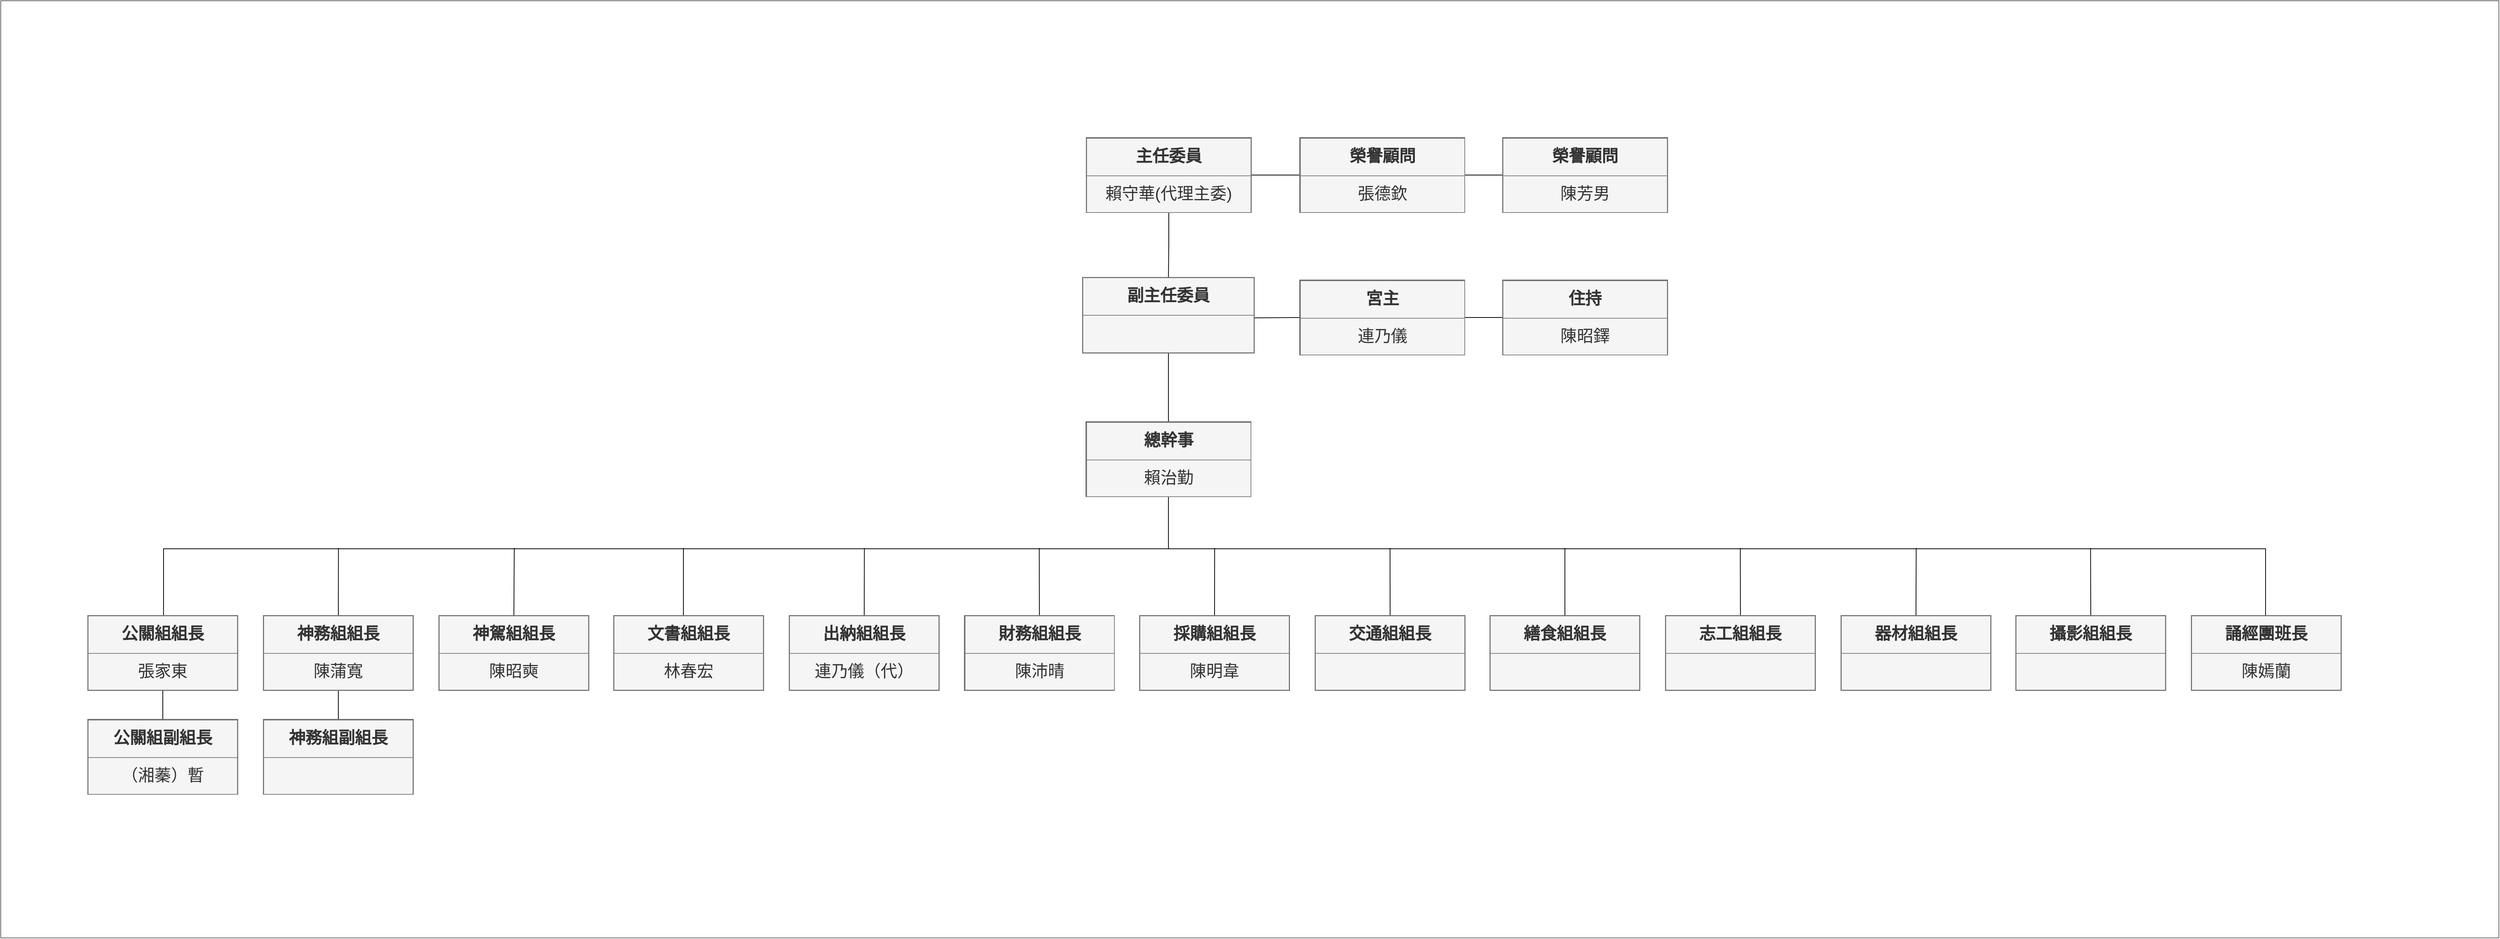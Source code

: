 <mxfile version="10.7.0" type="github"><diagram name="Page-1" id="b98fa263-6416-c6ec-5b7d-78bf54ef71d0"><mxGraphModel dx="5793.5" dy="3543" grid="1" gridSize="10" guides="1" tooltips="1" connect="1" arrows="1" fold="1" page="1" pageScale="1.5" pageWidth="1169" pageHeight="826" background="#ffffff" math="0" shadow="0"><root><mxCell id="0" style=";html=1;"/><mxCell id="1" style=";html=1;" parent="0"/><mxCell id="AvJd5Pj_C6RKvI8IBWGH-46" style="edgeStyle=orthogonalEdgeStyle;rounded=0;orthogonalLoop=1;jettySize=auto;html=1;exitX=0.5;exitY=1;exitDx=0;exitDy=0;entryX=0.5;entryY=0;entryDx=0;entryDy=0;endArrow=none;endFill=0;fontSize=22;" edge="1" parent="1" source="AvJd5Pj_C6RKvI8IBWGH-23" target="AvJd5Pj_C6RKvI8IBWGH-40"><mxGeometry relative="1" as="geometry"><Array as="points"><mxPoint x="887" y="391"/><mxPoint x="2349" y="391"/><mxPoint x="2349" y="481"/></Array></mxGeometry></mxCell><mxCell id="303ed1de8c2c98b4-77" style="edgeStyle=orthogonalEdgeStyle;html=1;startSize=6;endFill=0;endSize=6;strokeWidth=1;fontSize=22;rounded=0;endArrow=none;entryX=0.5;entryY=0;entryDx=0;entryDy=0;" parent="1" source="AvJd5Pj_C6RKvI8IBWGH-16" target="AvJd5Pj_C6RKvI8IBWGH-15" edge="1"><mxGeometry relative="1" as="geometry"><mxPoint x="887.529" y="-50.5" as="sourcePoint"/><mxPoint x="886.941" y="24.5" as="targetPoint"/></mxGeometry></mxCell><mxCell id="303ed1de8c2c98b4-79" style="edgeStyle=orthogonalEdgeStyle;html=1;startSize=6;endFill=0;endSize=6;strokeWidth=1;fontSize=22;rounded=0;endArrow=none;" parent="1" source="AvJd5Pj_C6RKvI8IBWGH-15" target="AvJd5Pj_C6RKvI8IBWGH-23" edge="1"><mxGeometry relative="1" as="geometry"><mxPoint x="890" y="330.5" as="sourcePoint"/><mxPoint x="886" y="230.5" as="targetPoint"/></mxGeometry></mxCell><mxCell id="303ed1de8c2c98b4-82" style="edgeStyle=orthogonalEdgeStyle;html=1;startSize=6;endFill=0;endSize=6;strokeWidth=1;fontSize=22;rounded=0;endArrow=none;exitX=0.5;exitY=1;exitDx=0;exitDy=0;entryX=0.5;entryY=0;entryDx=0;entryDy=0;" parent="1" source="AvJd5Pj_C6RKvI8IBWGH-23" target="AvJd5Pj_C6RKvI8IBWGH-69" edge="1"><mxGeometry relative="1" as="geometry"><Array as="points"><mxPoint x="887" y="391"/><mxPoint x="-453" y="391"/></Array><mxPoint x="892.5" y="313.5" as="sourcePoint"/><mxPoint x="138" y="490" as="targetPoint"/></mxGeometry></mxCell><mxCell id="AvJd5Pj_C6RKvI8IBWGH-6" value="" style="endArrow=none;html=1;entryX=0;entryY=0.5;entryDx=0;entryDy=0;fontSize=22;" edge="1" parent="1" target="AvJd5Pj_C6RKvI8IBWGH-17"><mxGeometry width="50" height="50" relative="1" as="geometry"><mxPoint x="998" y="83" as="sourcePoint"/><mxPoint x="1054.647" y="83.412" as="targetPoint"/></mxGeometry></mxCell><mxCell id="AvJd5Pj_C6RKvI8IBWGH-8" value="" style="endArrow=none;html=1;entryX=0;entryY=0.5;entryDx=0;entryDy=0;exitX=1;exitY=0.5;exitDx=0;exitDy=0;fontSize=22;" edge="1" parent="1" source="AvJd5Pj_C6RKvI8IBWGH-17" target="AvJd5Pj_C6RKvI8IBWGH-21"><mxGeometry width="50" height="50" relative="1" as="geometry"><mxPoint x="1292" y="82.5" as="sourcePoint"/><mxPoint x="1325.059" y="81.912" as="targetPoint"/></mxGeometry></mxCell><mxCell id="AvJd5Pj_C6RKvI8IBWGH-15" value="&lt;table border=&quot;1&quot; width=&quot;100%&quot; cellpadding=&quot;4&quot; style=&quot;width: 100% ; height: 100% ; border-collapse: collapse ; font-size: 22px&quot;&gt;&lt;tbody style=&quot;font-size: 22px&quot;&gt;&lt;tr style=&quot;font-size: 22px&quot;&gt;&lt;th align=&quot;center&quot; style=&quot;font-size: 22px&quot;&gt;&lt;b style=&quot;font-size: 22px&quot;&gt;&lt;font style=&quot;font-size: 22px&quot;&gt;副主任委員&lt;/font&gt;&lt;/b&gt;&lt;/th&gt;&lt;/tr&gt;&lt;tr style=&quot;font-size: 22px&quot;&gt;&lt;td align=&quot;center&quot; style=&quot;font-size: 22px&quot;&gt;&lt;font style=&quot;font-size: 22px&quot;&gt;&lt;br style=&quot;font-size: 22px&quot;&gt;&lt;/font&gt;&lt;/td&gt;&lt;/tr&gt;&lt;/tbody&gt;&lt;/table&gt;&lt;br style=&quot;font-size: 22px&quot;&gt;" style="text;html=1;overflow=fill;rounded=0;fillColor=#f5f5f5;strokeColor=#666666;fontColor=#333333;fontSize=22;" vertex="1" parent="1"><mxGeometry x="772" y="29" width="229" height="101" as="geometry"/></mxCell><mxCell id="AvJd5Pj_C6RKvI8IBWGH-52" style="rounded=0;orthogonalLoop=1;jettySize=auto;html=1;exitX=1;exitY=0.5;exitDx=0;exitDy=0;entryX=0;entryY=0.5;entryDx=0;entryDy=0;endArrow=none;endFill=0;fontSize=22;" edge="1" parent="1" source="AvJd5Pj_C6RKvI8IBWGH-16" target="AvJd5Pj_C6RKvI8IBWGH-49"><mxGeometry relative="1" as="geometry"/></mxCell><mxCell id="AvJd5Pj_C6RKvI8IBWGH-16" value="&lt;table border=&quot;1&quot; width=&quot;100%&quot; cellpadding=&quot;4&quot; style=&quot;width: 100% ; height: 100% ; border-collapse: collapse ; font-size: 22px&quot;&gt;&lt;tbody style=&quot;font-size: 22px&quot;&gt;&lt;tr style=&quot;font-size: 22px&quot;&gt;&lt;th align=&quot;center&quot; style=&quot;font-size: 22px&quot;&gt;&lt;b style=&quot;font-size: 22px&quot;&gt;&lt;font style=&quot;font-size: 22px&quot;&gt;主任委員&lt;/font&gt;&lt;/b&gt;&lt;/th&gt;&lt;/tr&gt;&lt;tr style=&quot;font-size: 22px&quot;&gt;&lt;td align=&quot;center&quot; style=&quot;font-size: 22px&quot;&gt;&lt;font style=&quot;font-size: 22px&quot;&gt;賴守華(代理主委)&lt;/font&gt;&lt;/td&gt;&lt;/tr&gt;&lt;/tbody&gt;&lt;/table&gt;&lt;br style=&quot;font-size: 22px&quot;&gt;" style="text;html=1;overflow=fill;rounded=0;fillColor=#f5f5f5;strokeColor=#666666;fontColor=#333333;fontSize=22;" vertex="1" parent="1"><mxGeometry x="777" y="-157.5" width="220" height="100" as="geometry"/></mxCell><mxCell id="AvJd5Pj_C6RKvI8IBWGH-17" value="&lt;table border=&quot;1&quot; width=&quot;100%&quot; cellpadding=&quot;4&quot; style=&quot;width: 100%; height: 100%; border-collapse: collapse; font-size: 22px;&quot;&gt;&lt;tbody style=&quot;font-size: 22px;&quot;&gt;&lt;tr style=&quot;font-size: 22px;&quot;&gt;&lt;th align=&quot;center&quot; style=&quot;font-size: 22px;&quot;&gt;&lt;b style=&quot;font-size: 22px;&quot;&gt;&lt;font style=&quot;font-size: 22px&quot;&gt;宮主&lt;/font&gt;&lt;/b&gt;&lt;/th&gt;&lt;/tr&gt;&lt;tr style=&quot;font-size: 22px;&quot;&gt;&lt;td align=&quot;center&quot; style=&quot;font-size: 22px;&quot;&gt;連乃儀&lt;br style=&quot;font-size: 22px;&quot;&gt;&lt;/td&gt;&lt;/tr&gt;&lt;/tbody&gt;&lt;/table&gt;&lt;br style=&quot;font-size: 22px;&quot;&gt;" style="text;html=1;overflow=fill;rounded=0;fillColor=#f5f5f5;strokeColor=#666666;fontColor=#333333;fontSize=22;" vertex="1" parent="1"><mxGeometry x="1061.5" y="32.5" width="220" height="100" as="geometry"/></mxCell><mxCell id="AvJd5Pj_C6RKvI8IBWGH-21" value="&lt;table border=&quot;1&quot; width=&quot;100%&quot; cellpadding=&quot;4&quot; style=&quot;width: 100%; height: 100%; border-collapse: collapse; font-size: 22px;&quot;&gt;&lt;tbody style=&quot;font-size: 22px;&quot;&gt;&lt;tr style=&quot;font-size: 22px;&quot;&gt;&lt;th align=&quot;center&quot; style=&quot;font-size: 22px;&quot;&gt;&lt;b style=&quot;font-size: 22px;&quot;&gt;&lt;font style=&quot;font-size: 22px&quot;&gt;住持&lt;/font&gt;&lt;/b&gt;&lt;/th&gt;&lt;/tr&gt;&lt;tr style=&quot;font-size: 22px;&quot;&gt;&lt;td align=&quot;center&quot; style=&quot;font-size: 22px;&quot;&gt;&lt;font style=&quot;font-size: 22px;&quot;&gt;陳昭鐸&lt;/font&gt;&lt;br style=&quot;font-size: 22px;&quot;&gt;&lt;/td&gt;&lt;/tr&gt;&lt;/tbody&gt;&lt;/table&gt;&lt;br style=&quot;font-size: 22px;&quot;&gt;" style="text;html=1;overflow=fill;rounded=0;fillColor=#f5f5f5;strokeColor=#666666;fontColor=#333333;fontSize=22;" vertex="1" parent="1"><mxGeometry x="1332" y="32.5" width="220" height="100" as="geometry"/></mxCell><mxCell id="AvJd5Pj_C6RKvI8IBWGH-23" value="&lt;table border=&quot;1&quot; width=&quot;100%&quot; cellpadding=&quot;4&quot; style=&quot;width: 100%; height: 100%; border-collapse: collapse; font-size: 22px;&quot;&gt;&lt;tbody style=&quot;font-size: 22px;&quot;&gt;&lt;tr style=&quot;font-size: 22px;&quot;&gt;&lt;th align=&quot;center&quot; style=&quot;font-size: 22px;&quot;&gt;&lt;font style=&quot;font-size: 22px&quot;&gt;總幹事&lt;/font&gt;&lt;/th&gt;&lt;/tr&gt;&lt;tr style=&quot;font-size: 22px;&quot;&gt;&lt;td align=&quot;center&quot; style=&quot;font-size: 22px;&quot;&gt;賴治勤&lt;br style=&quot;font-size: 22px;&quot;&gt;&lt;/td&gt;&lt;/tr&gt;&lt;/tbody&gt;&lt;/table&gt;&lt;br style=&quot;font-size: 22px;&quot;&gt;" style="text;html=1;overflow=fill;rounded=0;fillColor=#f5f5f5;strokeColor=#666666;fontColor=#333333;fontSize=22;" vertex="1" parent="1"><mxGeometry x="776.5" y="221.5" width="220" height="100" as="geometry"/></mxCell><mxCell id="AvJd5Pj_C6RKvI8IBWGH-70" style="edgeStyle=none;rounded=0;orthogonalLoop=1;jettySize=auto;html=1;exitX=0.5;exitY=0;exitDx=0;exitDy=0;endArrow=none;endFill=0;fontSize=22;" edge="1" parent="1" source="AvJd5Pj_C6RKvI8IBWGH-29"><mxGeometry relative="1" as="geometry"><mxPoint x="-219.833" y="390" as="targetPoint"/></mxGeometry></mxCell><mxCell id="AvJd5Pj_C6RKvI8IBWGH-72" style="rounded=0;orthogonalLoop=1;jettySize=auto;html=1;exitX=0.5;exitY=1;exitDx=0;exitDy=0;entryX=0.5;entryY=0;entryDx=0;entryDy=0;endArrow=none;endFill=0;fontSize=22;" edge="1" parent="1" source="AvJd5Pj_C6RKvI8IBWGH-29" target="AvJd5Pj_C6RKvI8IBWGH-68"><mxGeometry relative="1" as="geometry"/></mxCell><mxCell id="AvJd5Pj_C6RKvI8IBWGH-29" value="&lt;table border=&quot;1&quot; width=&quot;100%&quot; cellpadding=&quot;4&quot; style=&quot;width: 100% ; height: 100% ; border-collapse: collapse ; font-size: 22px&quot;&gt;&lt;tbody style=&quot;font-size: 22px&quot;&gt;&lt;tr style=&quot;font-size: 22px&quot;&gt;&lt;th align=&quot;center&quot; style=&quot;font-size: 22px&quot;&gt;&lt;font style=&quot;font-size: 22px&quot;&gt;神務組組長&lt;br&gt;&lt;/font&gt;&lt;/th&gt;&lt;/tr&gt;&lt;tr style=&quot;font-size: 22px&quot;&gt;&lt;td align=&quot;center&quot; style=&quot;font-size: 22px&quot;&gt;陳蒲寬&lt;br style=&quot;font-size: 22px&quot;&gt;&lt;/td&gt;&lt;/tr&gt;&lt;/tbody&gt;&lt;/table&gt;&lt;br style=&quot;font-size: 22px&quot;&gt;" style="text;html=1;overflow=fill;rounded=0;fillColor=#f5f5f5;strokeColor=#666666;fontColor=#333333;flipH=1;fontSize=22;" vertex="1" parent="1"><mxGeometry x="-320" y="480" width="200" height="100" as="geometry"/></mxCell><mxCell id="AvJd5Pj_C6RKvI8IBWGH-58" style="edgeStyle=none;rounded=0;orthogonalLoop=1;jettySize=auto;html=1;exitX=0.5;exitY=0;exitDx=0;exitDy=0;endArrow=none;endFill=0;fontSize=22;" edge="1" parent="1" source="AvJd5Pj_C6RKvI8IBWGH-30"><mxGeometry relative="1" as="geometry"><mxPoint x="14.5" y="390" as="targetPoint"/></mxGeometry></mxCell><mxCell id="AvJd5Pj_C6RKvI8IBWGH-30" value="&lt;table border=&quot;1&quot; width=&quot;100%&quot; cellpadding=&quot;4&quot; style=&quot;width: 100% ; height: 100% ; border-collapse: collapse ; font-size: 22px&quot;&gt;&lt;tbody style=&quot;font-size: 22px&quot;&gt;&lt;tr style=&quot;font-size: 22px&quot;&gt;&lt;th align=&quot;center&quot; style=&quot;font-size: 22px&quot;&gt;&lt;span&gt;神駕組&lt;/span&gt;組長&lt;span&gt;&lt;br&gt;&lt;/span&gt;&lt;/th&gt;&lt;/tr&gt;&lt;tr style=&quot;font-size: 22px&quot;&gt;&lt;td align=&quot;center&quot; style=&quot;font-size: 22px&quot;&gt;陳昭奭&lt;br style=&quot;font-size: 22px&quot;&gt;&lt;/td&gt;&lt;/tr&gt;&lt;/tbody&gt;&lt;/table&gt;&lt;br style=&quot;font-size: 22px&quot;&gt;" style="text;html=1;overflow=fill;rounded=0;fillColor=#f5f5f5;strokeColor=#666666;fontColor=#333333;flipH=1;fontSize=22;" vertex="1" parent="1"><mxGeometry x="-86" y="480" width="200" height="100" as="geometry"/></mxCell><mxCell id="AvJd5Pj_C6RKvI8IBWGH-59" style="edgeStyle=none;rounded=0;orthogonalLoop=1;jettySize=auto;html=1;endArrow=none;endFill=0;fontSize=22;" edge="1" parent="1"><mxGeometry relative="1" as="geometry"><mxPoint x="240" y="390" as="targetPoint"/><mxPoint x="240" y="480" as="sourcePoint"/></mxGeometry></mxCell><mxCell id="AvJd5Pj_C6RKvI8IBWGH-31" value="&lt;table border=&quot;1&quot; width=&quot;100%&quot; cellpadding=&quot;4&quot; style=&quot;width: 100% ; height: 100% ; border-collapse: collapse ; font-size: 22px&quot;&gt;&lt;tbody style=&quot;font-size: 22px&quot;&gt;&lt;tr style=&quot;font-size: 22px&quot;&gt;&lt;th align=&quot;center&quot; style=&quot;font-size: 22px&quot;&gt;&lt;font style=&quot;font-size: 22px&quot;&gt;文書組組長&lt;br&gt;&lt;/font&gt;&lt;/th&gt;&lt;/tr&gt;&lt;tr style=&quot;font-size: 22px&quot;&gt;&lt;td align=&quot;center&quot; style=&quot;font-size: 22px&quot;&gt;林春宏&lt;br style=&quot;font-size: 22px&quot;&gt;&lt;/td&gt;&lt;/tr&gt;&lt;/tbody&gt;&lt;/table&gt;&lt;br style=&quot;font-size: 22px&quot;&gt;" style="text;html=1;overflow=fill;rounded=0;fillColor=#f5f5f5;strokeColor=#666666;fontColor=#333333;flipH=1;fontSize=22;" vertex="1" parent="1"><mxGeometry x="147" y="480" width="200" height="100" as="geometry"/></mxCell><mxCell id="AvJd5Pj_C6RKvI8IBWGH-60" style="edgeStyle=none;rounded=0;orthogonalLoop=1;jettySize=auto;html=1;exitX=0.5;exitY=0;exitDx=0;exitDy=0;endArrow=none;endFill=0;fontSize=22;" edge="1" parent="1" source="AvJd5Pj_C6RKvI8IBWGH-32"><mxGeometry relative="1" as="geometry"><mxPoint x="481.224" y="390" as="targetPoint"/></mxGeometry></mxCell><mxCell id="AvJd5Pj_C6RKvI8IBWGH-32" value="&lt;table border=&quot;1&quot; width=&quot;100%&quot; cellpadding=&quot;4&quot; style=&quot;width: 100% ; height: 100% ; border-collapse: collapse ; font-size: 22px&quot;&gt;&lt;tbody style=&quot;font-size: 22px&quot;&gt;&lt;tr style=&quot;font-size: 22px&quot;&gt;&lt;th align=&quot;center&quot; style=&quot;font-size: 22px&quot;&gt;&lt;font style=&quot;font-size: 22px&quot;&gt;出納組組長&lt;br&gt;&lt;/font&gt;&lt;/th&gt;&lt;/tr&gt;&lt;tr style=&quot;font-size: 22px&quot;&gt;&lt;td align=&quot;center&quot; style=&quot;font-size: 22px&quot;&gt;連乃儀（代）&lt;br style=&quot;font-size: 22px&quot;&gt;&lt;/td&gt;&lt;/tr&gt;&lt;/tbody&gt;&lt;/table&gt;&lt;br style=&quot;font-size: 22px&quot;&gt;" style="text;html=1;overflow=fill;rounded=0;fillColor=#f5f5f5;strokeColor=#666666;fontColor=#333333;flipH=1;fontSize=22;" vertex="1" parent="1"><mxGeometry x="381" y="480" width="200" height="100" as="geometry"/></mxCell><mxCell id="AvJd5Pj_C6RKvI8IBWGH-61" style="edgeStyle=none;rounded=0;orthogonalLoop=1;jettySize=auto;html=1;exitX=0.5;exitY=0;exitDx=0;exitDy=0;endArrow=none;endFill=0;fontSize=22;" edge="1" parent="1" source="AvJd5Pj_C6RKvI8IBWGH-33"><mxGeometry relative="1" as="geometry"><mxPoint x="714.328" y="390" as="targetPoint"/></mxGeometry></mxCell><mxCell id="AvJd5Pj_C6RKvI8IBWGH-33" value="&lt;table border=&quot;1&quot; width=&quot;100%&quot; cellpadding=&quot;4&quot; style=&quot;width: 100% ; height: 100% ; border-collapse: collapse ; font-size: 22px&quot;&gt;&lt;tbody style=&quot;font-size: 22px&quot;&gt;&lt;tr style=&quot;font-size: 22px&quot;&gt;&lt;th align=&quot;center&quot; style=&quot;font-size: 22px&quot;&gt;&lt;span&gt;財務&lt;/span&gt;組組長&lt;span&gt;&lt;br&gt;&lt;/span&gt;&lt;/th&gt;&lt;/tr&gt;&lt;tr style=&quot;font-size: 22px&quot;&gt;&lt;td align=&quot;center&quot; style=&quot;font-size: 22px&quot;&gt;陳沛晴&lt;br style=&quot;font-size: 22px&quot;&gt;&lt;/td&gt;&lt;/tr&gt;&lt;/tbody&gt;&lt;/table&gt;&lt;br style=&quot;font-size: 22px&quot;&gt;" style="text;html=1;overflow=fill;rounded=0;fillColor=#f5f5f5;strokeColor=#666666;fontColor=#333333;flipH=1;fontSize=22;" vertex="1" parent="1"><mxGeometry x="614.5" y="480" width="200" height="100" as="geometry"/></mxCell><mxCell id="AvJd5Pj_C6RKvI8IBWGH-62" style="edgeStyle=none;rounded=0;orthogonalLoop=1;jettySize=auto;html=1;exitX=0.5;exitY=0;exitDx=0;exitDy=0;endArrow=none;endFill=0;fontSize=22;" edge="1" parent="1" source="AvJd5Pj_C6RKvI8IBWGH-36"><mxGeometry relative="1" as="geometry"><mxPoint x="948.121" y="390" as="targetPoint"/></mxGeometry></mxCell><mxCell id="AvJd5Pj_C6RKvI8IBWGH-36" value="&lt;table border=&quot;1&quot; width=&quot;100%&quot; cellpadding=&quot;4&quot; style=&quot;width: 100% ; height: 100% ; border-collapse: collapse ; font-size: 22px&quot;&gt;&lt;tbody style=&quot;font-size: 22px&quot;&gt;&lt;tr style=&quot;font-size: 22px&quot;&gt;&lt;th align=&quot;center&quot; style=&quot;font-size: 22px&quot;&gt;&lt;font style=&quot;font-size: 22px&quot;&gt;採購組組長&lt;br&gt;&lt;/font&gt;&lt;/th&gt;&lt;/tr&gt;&lt;tr style=&quot;font-size: 22px&quot;&gt;&lt;td align=&quot;center&quot; style=&quot;font-size: 22px&quot;&gt;陳明韋&lt;br style=&quot;font-size: 22px&quot;&gt;&lt;/td&gt;&lt;/tr&gt;&lt;/tbody&gt;&lt;/table&gt;&lt;br style=&quot;font-size: 22px&quot;&gt;" style="text;html=1;overflow=fill;rounded=0;fillColor=#f5f5f5;strokeColor=#666666;fontColor=#333333;flipH=1;fontSize=22;" vertex="1" parent="1"><mxGeometry x="848" y="480" width="200" height="100" as="geometry"/></mxCell><mxCell id="AvJd5Pj_C6RKvI8IBWGH-64" style="edgeStyle=none;rounded=0;orthogonalLoop=1;jettySize=auto;html=1;exitX=0.5;exitY=0;exitDx=0;exitDy=0;endArrow=none;endFill=0;fontSize=22;" edge="1" parent="1" source="AvJd5Pj_C6RKvI8IBWGH-37"><mxGeometry relative="1" as="geometry"><mxPoint x="1415.017" y="390" as="targetPoint"/></mxGeometry></mxCell><mxCell id="AvJd5Pj_C6RKvI8IBWGH-37" value="&lt;table border=&quot;1&quot; width=&quot;100%&quot; cellpadding=&quot;4&quot; style=&quot;width: 100% ; height: 100% ; border-collapse: collapse ; font-size: 22px&quot;&gt;&lt;tbody style=&quot;font-size: 22px&quot;&gt;&lt;tr style=&quot;font-size: 22px&quot;&gt;&lt;th align=&quot;center&quot; style=&quot;font-size: 22px&quot;&gt;&lt;font style=&quot;font-size: 22px&quot;&gt;繕食組組長&lt;br&gt;&lt;/font&gt;&lt;/th&gt;&lt;/tr&gt;&lt;tr style=&quot;font-size: 22px&quot;&gt;&lt;td align=&quot;center&quot; style=&quot;font-size: 22px&quot;&gt;&lt;br style=&quot;font-size: 22px&quot;&gt;&lt;/td&gt;&lt;/tr&gt;&lt;/tbody&gt;&lt;/table&gt;&lt;br style=&quot;font-size: 22px&quot;&gt;" style="text;html=1;overflow=fill;rounded=0;fillColor=#f5f5f5;strokeColor=#666666;fontColor=#333333;flipH=1;fontSize=22;" vertex="1" parent="1"><mxGeometry x="1315" y="480" width="200" height="100" as="geometry"/></mxCell><mxCell id="AvJd5Pj_C6RKvI8IBWGH-66" style="edgeStyle=none;rounded=0;orthogonalLoop=1;jettySize=auto;html=1;exitX=0.5;exitY=0;exitDx=0;exitDy=0;endArrow=none;endFill=0;fontSize=22;" edge="1" parent="1" source="AvJd5Pj_C6RKvI8IBWGH-38"><mxGeometry relative="1" as="geometry"><mxPoint x="1883.293" y="390" as="targetPoint"/></mxGeometry></mxCell><mxCell id="AvJd5Pj_C6RKvI8IBWGH-38" value="&lt;table border=&quot;1&quot; width=&quot;100%&quot; cellpadding=&quot;4&quot; style=&quot;width: 100% ; height: 100% ; border-collapse: collapse ; font-size: 22px&quot;&gt;&lt;tbody style=&quot;font-size: 22px&quot;&gt;&lt;tr style=&quot;font-size: 22px&quot;&gt;&lt;th align=&quot;center&quot; style=&quot;font-size: 22px&quot;&gt;&lt;font style=&quot;font-size: 22px&quot;&gt;器材組組長&lt;br&gt;&lt;/font&gt;&lt;/th&gt;&lt;/tr&gt;&lt;tr style=&quot;font-size: 22px&quot;&gt;&lt;td align=&quot;center&quot; style=&quot;font-size: 22px&quot;&gt;&lt;br style=&quot;font-size: 22px&quot;&gt;&lt;/td&gt;&lt;/tr&gt;&lt;/tbody&gt;&lt;/table&gt;&lt;br style=&quot;font-size: 22px&quot;&gt;" style="text;html=1;overflow=fill;rounded=0;fillColor=#f5f5f5;strokeColor=#666666;fontColor=#333333;flipH=1;fontSize=22;" vertex="1" parent="1"><mxGeometry x="1783" y="480" width="200" height="100" as="geometry"/></mxCell><mxCell id="AvJd5Pj_C6RKvI8IBWGH-67" style="edgeStyle=none;rounded=0;orthogonalLoop=1;jettySize=auto;html=1;exitX=0.5;exitY=0;exitDx=0;exitDy=0;endArrow=none;endFill=0;fontSize=22;" edge="1" parent="1" source="AvJd5Pj_C6RKvI8IBWGH-39"><mxGeometry relative="1" as="geometry"><mxPoint x="2115.707" y="390" as="targetPoint"/></mxGeometry></mxCell><mxCell id="AvJd5Pj_C6RKvI8IBWGH-39" value="&lt;table border=&quot;1&quot; width=&quot;100%&quot; cellpadding=&quot;4&quot; style=&quot;width: 100% ; height: 100% ; border-collapse: collapse ; font-size: 22px&quot;&gt;&lt;tbody style=&quot;font-size: 22px&quot;&gt;&lt;tr style=&quot;font-size: 22px&quot;&gt;&lt;th align=&quot;center&quot; style=&quot;font-size: 22px&quot;&gt;&lt;font style=&quot;font-size: 22px&quot;&gt;攝影組組長&lt;br&gt;&lt;/font&gt;&lt;/th&gt;&lt;/tr&gt;&lt;tr style=&quot;font-size: 22px&quot;&gt;&lt;td align=&quot;center&quot; style=&quot;font-size: 22px&quot;&gt;&lt;br style=&quot;font-size: 22px&quot;&gt;&lt;/td&gt;&lt;/tr&gt;&lt;/tbody&gt;&lt;/table&gt;&lt;br style=&quot;font-size: 22px&quot;&gt;" style="text;html=1;overflow=fill;rounded=0;fillColor=#f5f5f5;strokeColor=#666666;fontColor=#333333;flipH=1;fontSize=22;" vertex="1" parent="1"><mxGeometry x="2016" y="480" width="200" height="100" as="geometry"/></mxCell><mxCell id="AvJd5Pj_C6RKvI8IBWGH-40" value="&lt;table border=&quot;1&quot; width=&quot;100%&quot; cellpadding=&quot;4&quot; style=&quot;width: 100% ; height: 100% ; border-collapse: collapse ; font-size: 22px&quot;&gt;&lt;tbody style=&quot;font-size: 22px&quot;&gt;&lt;tr style=&quot;font-size: 22px&quot;&gt;&lt;th align=&quot;center&quot; style=&quot;font-size: 22px&quot;&gt;&lt;font style=&quot;font-size: 22px&quot;&gt;誦經團班長&lt;/font&gt;&lt;/th&gt;&lt;/tr&gt;&lt;tr style=&quot;font-size: 22px&quot;&gt;&lt;td align=&quot;center&quot; style=&quot;font-size: 22px&quot;&gt;&lt;font style=&quot;font-size: 22px&quot;&gt;&lt;font style=&quot;font-size: 22px&quot;&gt;陳嫣蘭&lt;/font&gt;&lt;br style=&quot;font-size: 22px&quot;&gt;&lt;/font&gt;&lt;/td&gt;&lt;/tr&gt;&lt;/tbody&gt;&lt;/table&gt;&lt;br style=&quot;font-size: 22px&quot;&gt;" style="text;html=1;overflow=fill;rounded=0;fillColor=#f5f5f5;strokeColor=#666666;fontColor=#333333;flipH=1;fontSize=22;" vertex="1" parent="1"><mxGeometry x="2250" y="480" width="200" height="100" as="geometry"/></mxCell><mxCell id="AvJd5Pj_C6RKvI8IBWGH-53" style="rounded=0;orthogonalLoop=1;jettySize=auto;html=1;exitX=1;exitY=0.5;exitDx=0;exitDy=0;endArrow=none;endFill=0;fontSize=22;" edge="1" parent="1" source="AvJd5Pj_C6RKvI8IBWGH-49" target="AvJd5Pj_C6RKvI8IBWGH-50"><mxGeometry relative="1" as="geometry"/></mxCell><mxCell id="AvJd5Pj_C6RKvI8IBWGH-49" value="&lt;table border=&quot;1&quot; width=&quot;100%&quot; cellpadding=&quot;4&quot; style=&quot;width: 100%; height: 100%; border-collapse: collapse; font-size: 22px;&quot;&gt;&lt;tbody style=&quot;font-size: 22px;&quot;&gt;&lt;tr style=&quot;font-size: 22px;&quot;&gt;&lt;th align=&quot;center&quot; style=&quot;font-size: 22px;&quot;&gt;&lt;span style=&quot;font-size: 22px;&quot;&gt;榮譽顧問&lt;/span&gt;&lt;br style=&quot;font-size: 22px;&quot;&gt;&lt;/th&gt;&lt;/tr&gt;&lt;tr style=&quot;font-size: 22px;&quot;&gt;&lt;td align=&quot;center&quot; style=&quot;font-size: 22px;&quot;&gt;張德欽&lt;br style=&quot;font-size: 22px;&quot;&gt;&lt;/td&gt;&lt;/tr&gt;&lt;/tbody&gt;&lt;/table&gt;&lt;br style=&quot;font-size: 22px;&quot;&gt;" style="text;html=1;overflow=fill;rounded=0;fillColor=#f5f5f5;strokeColor=#666666;fontColor=#333333;fontSize=22;" vertex="1" parent="1"><mxGeometry x="1061.5" y="-157.5" width="220" height="100" as="geometry"/></mxCell><mxCell id="AvJd5Pj_C6RKvI8IBWGH-50" value="&lt;table border=&quot;1&quot; width=&quot;100%&quot; cellpadding=&quot;4&quot; style=&quot;width: 100%; height: 100%; border-collapse: collapse; font-size: 22px;&quot;&gt;&lt;tbody style=&quot;font-size: 22px;&quot;&gt;&lt;tr style=&quot;font-size: 22px;&quot;&gt;&lt;th align=&quot;center&quot; style=&quot;font-size: 22px;&quot;&gt;&lt;span style=&quot;font-size: 22px;&quot;&gt;榮譽顧問&lt;/span&gt;&lt;br style=&quot;font-size: 22px;&quot;&gt;&lt;/th&gt;&lt;/tr&gt;&lt;tr style=&quot;font-size: 22px;&quot;&gt;&lt;td align=&quot;center&quot; style=&quot;font-size: 22px;&quot;&gt;陳芳男&lt;/td&gt;&lt;/tr&gt;&lt;/tbody&gt;&lt;/table&gt;&lt;br style=&quot;font-size: 22px;&quot;&gt;" style="text;html=1;overflow=fill;rounded=0;fillColor=#f5f5f5;strokeColor=#666666;fontColor=#333333;fontSize=22;" vertex="1" parent="1"><mxGeometry x="1332" y="-157.5" width="220" height="100" as="geometry"/></mxCell><mxCell id="AvJd5Pj_C6RKvI8IBWGH-65" style="edgeStyle=none;rounded=0;orthogonalLoop=1;jettySize=auto;html=1;exitX=0.5;exitY=0;exitDx=0;exitDy=0;endArrow=none;endFill=0;fontSize=22;" edge="1" parent="1" source="AvJd5Pj_C6RKvI8IBWGH-55"><mxGeometry relative="1" as="geometry"><mxPoint x="1648.81" y="390" as="targetPoint"/></mxGeometry></mxCell><mxCell id="AvJd5Pj_C6RKvI8IBWGH-55" value="&lt;table border=&quot;1&quot; width=&quot;100%&quot; cellpadding=&quot;4&quot; style=&quot;width: 100% ; height: 100% ; border-collapse: collapse ; font-size: 22px&quot;&gt;&lt;tbody style=&quot;font-size: 22px&quot;&gt;&lt;tr style=&quot;font-size: 22px&quot;&gt;&lt;th align=&quot;center&quot; style=&quot;font-size: 22px&quot;&gt;&lt;font style=&quot;font-size: 22px&quot;&gt;志工組組長&lt;br&gt;&lt;/font&gt;&lt;/th&gt;&lt;/tr&gt;&lt;tr style=&quot;font-size: 22px&quot;&gt;&lt;td align=&quot;center&quot; style=&quot;font-size: 22px&quot;&gt;&lt;br style=&quot;font-size: 22px&quot;&gt;&lt;/td&gt;&lt;/tr&gt;&lt;/tbody&gt;&lt;/table&gt;&lt;br style=&quot;font-size: 22px&quot;&gt;" style="text;html=1;overflow=fill;rounded=0;fillColor=#f5f5f5;strokeColor=#666666;fontColor=#333333;flipH=1;fontSize=22;" vertex="1" parent="1"><mxGeometry x="1549" y="480" width="200" height="100" as="geometry"/></mxCell><mxCell id="AvJd5Pj_C6RKvI8IBWGH-63" style="edgeStyle=none;rounded=0;orthogonalLoop=1;jettySize=auto;html=1;exitX=0.5;exitY=0;exitDx=0;exitDy=0;endArrow=none;endFill=0;fontSize=22;" edge="1" parent="1" source="AvJd5Pj_C6RKvI8IBWGH-56"><mxGeometry relative="1" as="geometry"><mxPoint x="1181.914" y="390" as="targetPoint"/></mxGeometry></mxCell><mxCell id="AvJd5Pj_C6RKvI8IBWGH-56" value="&lt;table border=&quot;1&quot; width=&quot;100%&quot; cellpadding=&quot;4&quot; style=&quot;width: 100% ; height: 100% ; border-collapse: collapse ; font-size: 22px&quot;&gt;&lt;tbody style=&quot;font-size: 22px&quot;&gt;&lt;tr style=&quot;font-size: 22px&quot;&gt;&lt;th align=&quot;center&quot; style=&quot;font-size: 22px&quot;&gt;&lt;font style=&quot;font-size: 22px&quot;&gt;交通組組長&lt;br&gt;&lt;/font&gt;&lt;/th&gt;&lt;/tr&gt;&lt;tr style=&quot;font-size: 22px&quot;&gt;&lt;td align=&quot;center&quot; style=&quot;font-size: 22px&quot;&gt;&lt;br style=&quot;font-size: 22px&quot;&gt;&lt;/td&gt;&lt;/tr&gt;&lt;/tbody&gt;&lt;/table&gt;&lt;br style=&quot;font-size: 22px&quot;&gt;" style="text;html=1;overflow=fill;rounded=0;fillColor=#f5f5f5;strokeColor=#666666;fontColor=#333333;flipH=1;fontSize=22;" vertex="1" parent="1"><mxGeometry x="1082" y="480" width="200" height="100" as="geometry"/></mxCell><mxCell id="AvJd5Pj_C6RKvI8IBWGH-68" value="&lt;table border=&quot;1&quot; width=&quot;100%&quot; cellpadding=&quot;4&quot; style=&quot;width: 100% ; height: 100% ; border-collapse: collapse ; font-size: 22px&quot;&gt;&lt;tbody style=&quot;font-size: 22px&quot;&gt;&lt;tr style=&quot;font-size: 22px&quot;&gt;&lt;th align=&quot;center&quot; style=&quot;font-size: 22px&quot;&gt;&lt;font style=&quot;font-size: 22px&quot;&gt;神務組副組長&lt;/font&gt;&lt;/th&gt;&lt;/tr&gt;&lt;tr style=&quot;font-size: 22px&quot;&gt;&lt;td align=&quot;center&quot; style=&quot;font-size: 22px&quot;&gt;&lt;br style=&quot;font-size: 22px&quot;&gt;&lt;/td&gt;&lt;/tr&gt;&lt;/tbody&gt;&lt;/table&gt;&lt;br style=&quot;font-size: 22px&quot;&gt;" style="text;html=1;overflow=fill;rounded=0;fillColor=#f5f5f5;strokeColor=#666666;fontColor=#333333;flipH=1;fontSize=22;" vertex="1" parent="1"><mxGeometry x="-320" y="618.5" width="200" height="100" as="geometry"/></mxCell><mxCell id="AvJd5Pj_C6RKvI8IBWGH-74" style="edgeStyle=none;rounded=0;orthogonalLoop=1;jettySize=auto;html=1;exitX=0.5;exitY=1;exitDx=0;exitDy=0;entryX=0.5;entryY=0;entryDx=0;entryDy=0;endArrow=none;endFill=0;fontSize=22;" edge="1" parent="1" source="AvJd5Pj_C6RKvI8IBWGH-69" target="AvJd5Pj_C6RKvI8IBWGH-71"><mxGeometry relative="1" as="geometry"/></mxCell><mxCell id="AvJd5Pj_C6RKvI8IBWGH-69" value="&lt;table border=&quot;1&quot; width=&quot;100%&quot; cellpadding=&quot;4&quot; style=&quot;width: 100% ; height: 100% ; border-collapse: collapse ; font-size: 22px&quot;&gt;&lt;tbody style=&quot;font-size: 22px&quot;&gt;&lt;tr style=&quot;font-size: 22px&quot;&gt;&lt;th align=&quot;center&quot; style=&quot;font-size: 22px&quot;&gt;&lt;font style=&quot;font-size: 22px&quot;&gt;公關組組長&lt;br&gt;&lt;/font&gt;&lt;/th&gt;&lt;/tr&gt;&lt;tr style=&quot;font-size: 22px&quot;&gt;&lt;td align=&quot;center&quot; style=&quot;font-size: 22px&quot;&gt;張家東&lt;br style=&quot;font-size: 22px&quot;&gt;&lt;/td&gt;&lt;/tr&gt;&lt;/tbody&gt;&lt;/table&gt;&lt;br style=&quot;font-size: 22px&quot;&gt;" style="text;html=1;overflow=fill;rounded=0;fillColor=#f5f5f5;strokeColor=#666666;fontColor=#333333;flipH=1;fontSize=22;" vertex="1" parent="1"><mxGeometry x="-554" y="480" width="200" height="100" as="geometry"/></mxCell><mxCell id="AvJd5Pj_C6RKvI8IBWGH-71" value="&lt;table border=&quot;1&quot; width=&quot;100%&quot; cellpadding=&quot;4&quot; style=&quot;width: 100% ; height: 100% ; border-collapse: collapse ; font-size: 22px&quot;&gt;&lt;tbody style=&quot;font-size: 22px&quot;&gt;&lt;tr style=&quot;font-size: 22px&quot;&gt;&lt;th align=&quot;center&quot; style=&quot;font-size: 22px&quot;&gt;&lt;font style=&quot;font-size: 22px&quot;&gt;公關組副組長&lt;/font&gt;&lt;/th&gt;&lt;/tr&gt;&lt;tr style=&quot;font-size: 22px&quot;&gt;&lt;td align=&quot;center&quot;&gt;（湘蓁）暫&lt;br&gt;&lt;/td&gt;&lt;/tr&gt;&lt;/tbody&gt;&lt;/table&gt;&lt;br style=&quot;font-size: 22px&quot;&gt;" style="text;html=1;overflow=fill;rounded=0;fillColor=#f5f5f5;strokeColor=#666666;fontColor=#333333;flipH=1;fontSize=22;" vertex="1" parent="1"><mxGeometry x="-554" y="618.5" width="200" height="100" as="geometry"/></mxCell><mxCell id="AvJd5Pj_C6RKvI8IBWGH-76" value="" style="rounded=0;whiteSpace=wrap;html=1;strokeColor=#666666;fontSize=22;fillColor=none;" vertex="1" parent="1"><mxGeometry x="-670" y="-340" width="3330" height="1250" as="geometry"/></mxCell></root></mxGraphModel></diagram></mxfile>